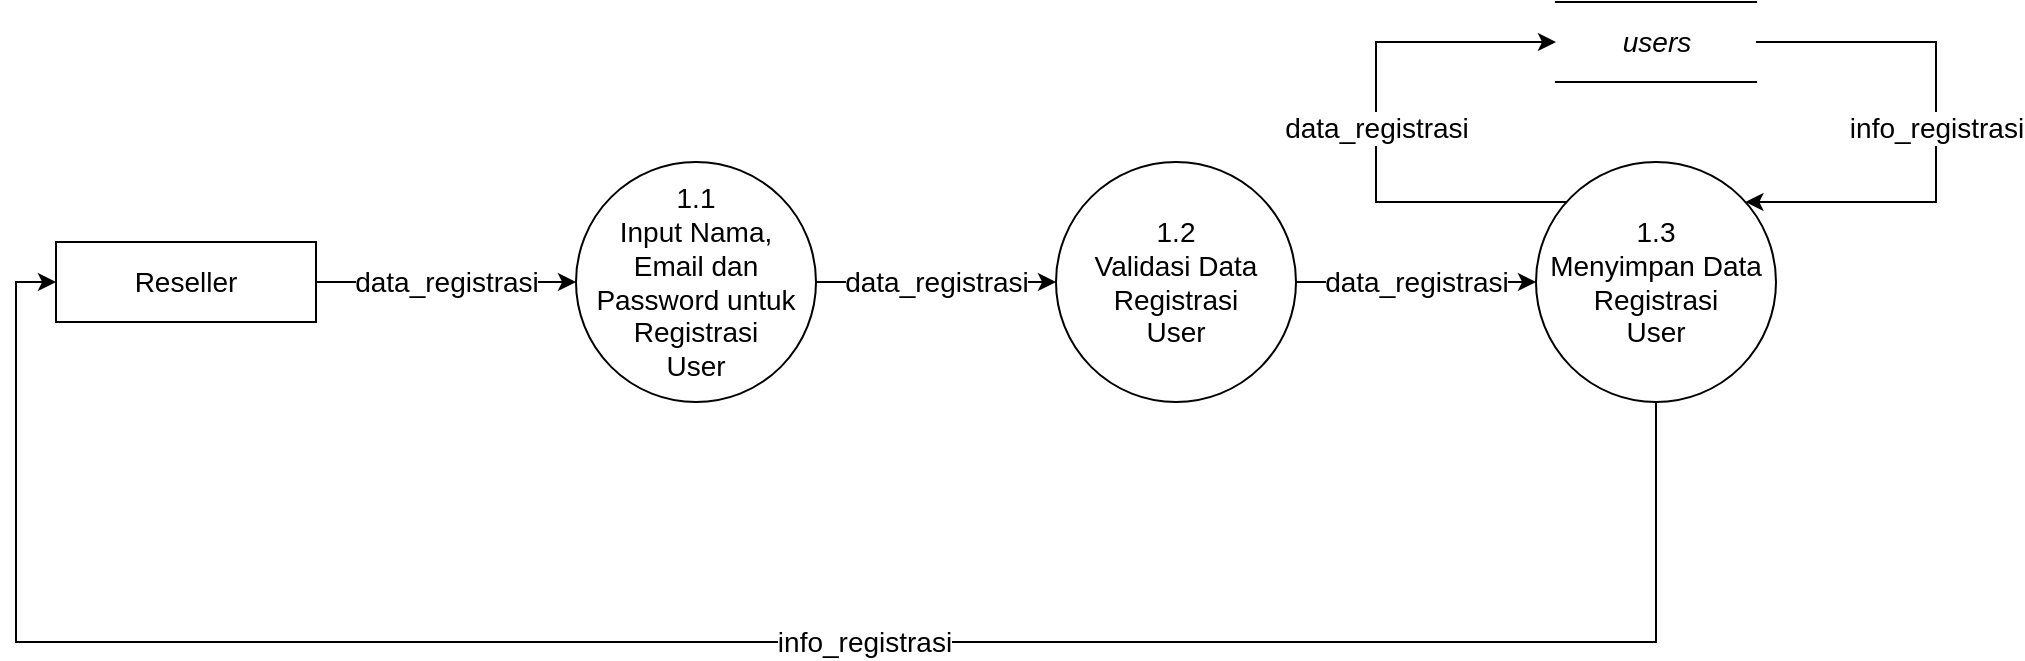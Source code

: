<mxfile version="14.6.13" type="device"><diagram id="Rc6OxXYoEZi-hfFgIoyE" name="Page-1"><mxGraphModel dx="852" dy="494" grid="1" gridSize="10" guides="1" tooltips="1" connect="1" arrows="1" fold="1" page="1" pageScale="1" pageWidth="850" pageHeight="1100" math="0" shadow="0"><root><mxCell id="0"/><mxCell id="1" parent="0"/><mxCell id="s38WGr486lUvFhDny16M-7" value="data_registrasi" style="edgeStyle=orthogonalEdgeStyle;rounded=0;orthogonalLoop=1;jettySize=auto;html=1;entryX=0;entryY=0.5;entryDx=0;entryDy=0;fontSize=14;" parent="1" source="s38WGr486lUvFhDny16M-1" target="s38WGr486lUvFhDny16M-6" edge="1"><mxGeometry relative="1" as="geometry"/></mxCell><mxCell id="s38WGr486lUvFhDny16M-1" value="&lt;font style=&quot;font-size: 14px&quot;&gt;1.1&lt;br style=&quot;font-size: 14px&quot;&gt;Input Nama, &lt;br&gt;Email dan Password untuk Registrasi &lt;br&gt;User&lt;br style=&quot;font-size: 14px&quot;&gt;&lt;/font&gt;" style="ellipse;whiteSpace=wrap;html=1;aspect=fixed;fontSize=14;" parent="1" vertex="1"><mxGeometry x="320" y="80" width="120" height="120" as="geometry"/></mxCell><mxCell id="s38WGr486lUvFhDny16M-4" value="data_registrasi" style="edgeStyle=orthogonalEdgeStyle;rounded=0;orthogonalLoop=1;jettySize=auto;html=1;fontSize=14;" parent="1" source="s38WGr486lUvFhDny16M-2" target="s38WGr486lUvFhDny16M-1" edge="1"><mxGeometry relative="1" as="geometry"/></mxCell><mxCell id="s38WGr486lUvFhDny16M-2" value="Reseller" style="rounded=0;whiteSpace=wrap;html=1;fontSize=14;" parent="1" vertex="1"><mxGeometry x="60" y="120" width="130" height="40" as="geometry"/></mxCell><mxCell id="s38WGr486lUvFhDny16M-9" value="data_registrasi" style="edgeStyle=orthogonalEdgeStyle;rounded=0;orthogonalLoop=1;jettySize=auto;html=1;entryX=0;entryY=0.5;entryDx=0;entryDy=0;fontSize=14;" parent="1" source="s38WGr486lUvFhDny16M-6" target="s38WGr486lUvFhDny16M-8" edge="1"><mxGeometry relative="1" as="geometry"/></mxCell><mxCell id="s38WGr486lUvFhDny16M-13" value="data_registrasi" style="edgeStyle=orthogonalEdgeStyle;rounded=0;orthogonalLoop=1;jettySize=auto;html=1;entryX=0;entryY=0.5;entryDx=0;entryDy=0;fontSize=14;" parent="1" source="s38WGr486lUvFhDny16M-8" target="s38WGr486lUvFhDny16M-12" edge="1"><mxGeometry relative="1" as="geometry"><Array as="points"><mxPoint x="720" y="100"/><mxPoint x="720" y="20"/></Array><mxPoint x="815.279" y="100" as="sourcePoint"/></mxGeometry></mxCell><mxCell id="s38WGr486lUvFhDny16M-6" value="&lt;font style=&quot;font-size: 14px&quot;&gt;1.2&lt;br style=&quot;font-size: 14px&quot;&gt;Validasi Data Registrasi &lt;br style=&quot;font-size: 14px&quot;&gt;User&lt;br style=&quot;font-size: 14px&quot;&gt;&lt;/font&gt;" style="ellipse;whiteSpace=wrap;html=1;aspect=fixed;fontSize=14;" parent="1" vertex="1"><mxGeometry x="560" y="80" width="120" height="120" as="geometry"/></mxCell><mxCell id="s38WGr486lUvFhDny16M-10" value="info_registrasi" style="edgeStyle=orthogonalEdgeStyle;rounded=0;orthogonalLoop=1;jettySize=auto;html=1;fontSize=14;" parent="1" source="s38WGr486lUvFhDny16M-8" target="s38WGr486lUvFhDny16M-2" edge="1"><mxGeometry x="-0.094" relative="1" as="geometry"><Array as="points"><mxPoint x="860" y="320"/><mxPoint x="40" y="320"/><mxPoint x="40" y="140"/></Array><mxPoint as="offset"/><mxPoint x="920" y="220" as="sourcePoint"/></mxGeometry></mxCell><mxCell id="s38WGr486lUvFhDny16M-8" value="&lt;font style=&quot;font-size: 14px&quot;&gt;1.3&lt;br style=&quot;font-size: 14px&quot;&gt;Menyimpan Data Registrasi &lt;br style=&quot;font-size: 14px&quot;&gt;User&lt;br style=&quot;font-size: 14px&quot;&gt;&lt;/font&gt;" style="ellipse;whiteSpace=wrap;html=1;aspect=fixed;fontSize=14;" parent="1" vertex="1"><mxGeometry x="800" y="80" width="120" height="120" as="geometry"/></mxCell><mxCell id="s38WGr486lUvFhDny16M-14" value="info_registrasi" style="edgeStyle=orthogonalEdgeStyle;rounded=0;orthogonalLoop=1;jettySize=auto;html=1;exitX=1;exitY=0.5;exitDx=0;exitDy=0;fontSize=14;" parent="1" source="s38WGr486lUvFhDny16M-12" target="s38WGr486lUvFhDny16M-8" edge="1"><mxGeometry relative="1" as="geometry"><Array as="points"><mxPoint x="1000" y="20"/><mxPoint x="1000" y="100"/></Array><mxPoint x="904.721" y="100" as="targetPoint"/></mxGeometry></mxCell><mxCell id="s38WGr486lUvFhDny16M-12" value="users" style="html=1;dashed=0;whitespace=wrap;shape=partialRectangle;right=0;left=0;fontStyle=2;fontSize=14;" parent="1" vertex="1"><mxGeometry x="810" width="100" height="40" as="geometry"/></mxCell></root></mxGraphModel></diagram></mxfile>